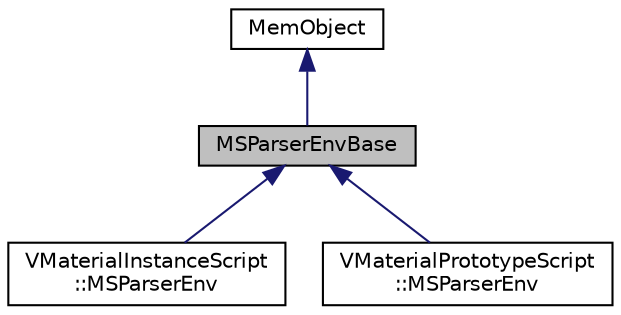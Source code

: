 digraph "MSParserEnvBase"
{
  edge [fontname="Helvetica",fontsize="10",labelfontname="Helvetica",labelfontsize="10"];
  node [fontname="Helvetica",fontsize="10",shape=record];
  Node1 [label="MSParserEnvBase",height=0.2,width=0.4,color="black", fillcolor="grey75", style="filled", fontcolor="black"];
  Node2 -> Node1 [dir="back",color="midnightblue",fontsize="10",style="solid",fontname="Helvetica"];
  Node2 [label="MemObject",height=0.2,width=0.4,color="black", fillcolor="white", style="filled",URL="$class_mem_object.html"];
  Node1 -> Node3 [dir="back",color="midnightblue",fontsize="10",style="solid",fontname="Helvetica"];
  Node3 [label="VMaterialInstanceScript\l::MSParserEnv",height=0.2,width=0.4,color="black", fillcolor="white", style="filled",URL="$class_v_material_instance_script_1_1_m_s_parser_env.html"];
  Node1 -> Node4 [dir="back",color="midnightblue",fontsize="10",style="solid",fontname="Helvetica"];
  Node4 [label="VMaterialPrototypeScript\l::MSParserEnv",height=0.2,width=0.4,color="black", fillcolor="white", style="filled",URL="$class_v_material_prototype_script_1_1_m_s_parser_env.html"];
}
